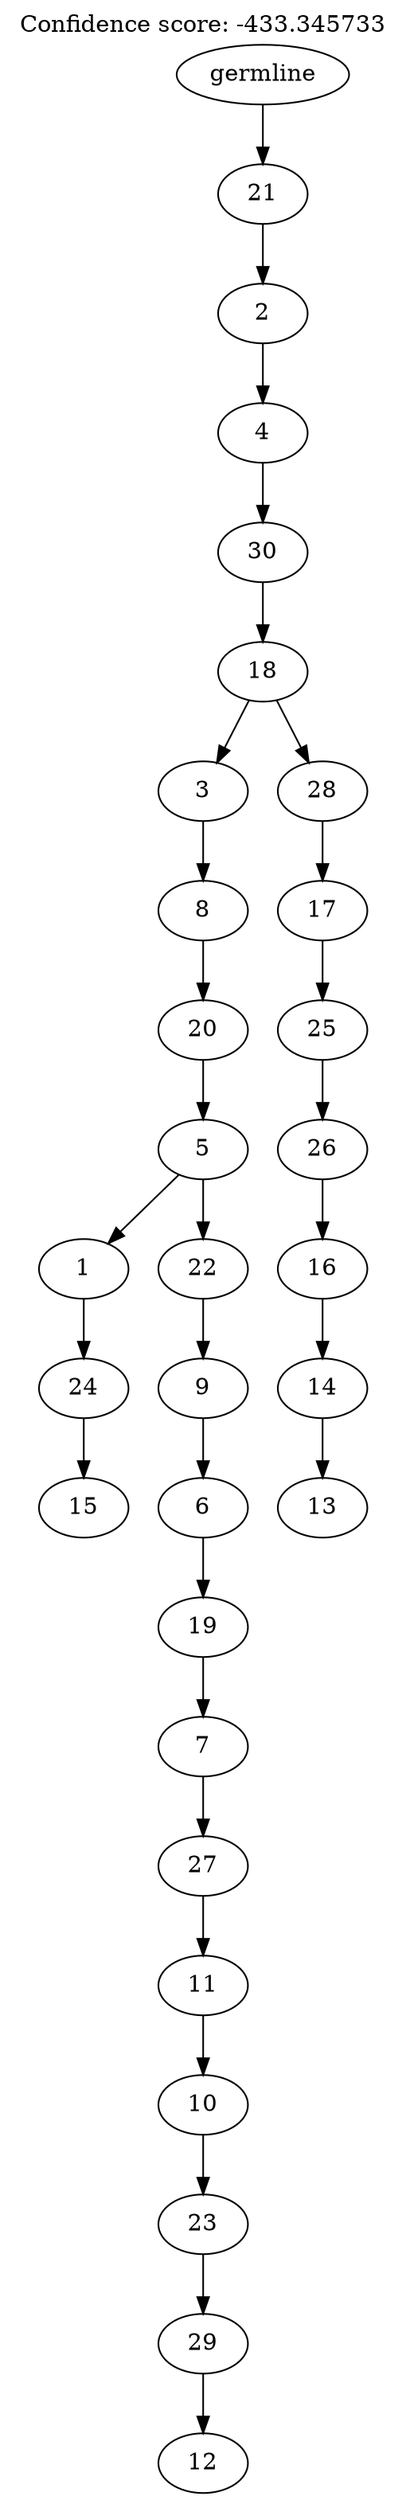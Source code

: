 digraph g {
	"29" -> "30";
	"30" [label="15"];
	"28" -> "29";
	"29" [label="24"];
	"26" -> "27";
	"27" [label="12"];
	"25" -> "26";
	"26" [label="29"];
	"24" -> "25";
	"25" [label="23"];
	"23" -> "24";
	"24" [label="10"];
	"22" -> "23";
	"23" [label="11"];
	"21" -> "22";
	"22" [label="27"];
	"20" -> "21";
	"21" [label="7"];
	"19" -> "20";
	"20" [label="19"];
	"18" -> "19";
	"19" [label="6"];
	"17" -> "18";
	"18" [label="9"];
	"16" -> "17";
	"17" [label="22"];
	"16" -> "28";
	"28" [label="1"];
	"15" -> "16";
	"16" [label="5"];
	"14" -> "15";
	"15" [label="20"];
	"13" -> "14";
	"14" [label="8"];
	"11" -> "12";
	"12" [label="13"];
	"10" -> "11";
	"11" [label="14"];
	"9" -> "10";
	"10" [label="16"];
	"8" -> "9";
	"9" [label="26"];
	"7" -> "8";
	"8" [label="25"];
	"6" -> "7";
	"7" [label="17"];
	"5" -> "6";
	"6" [label="28"];
	"5" -> "13";
	"13" [label="3"];
	"4" -> "5";
	"5" [label="18"];
	"3" -> "4";
	"4" [label="30"];
	"2" -> "3";
	"3" [label="4"];
	"1" -> "2";
	"2" [label="2"];
	"0" -> "1";
	"1" [label="21"];
	"0" [label="germline"];
	labelloc="t";
	label="Confidence score: -433.345733";
}
